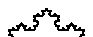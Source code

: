 \documentclass[border=5mm]{standalone}
\usepackage{luamplib}
\begin{document}
\mplibtextextlabel{enable}
\begin{mplibcode}
vardef koch_segment(expr limit, a, b) = 
    if abs(a-b) < limit:
        a 
    else:
        save p, q, r; pair p, q, r; 
        p = 1/3[a,b]; r = 2/3[a,b]; q = r rotatedabout(p, 60);
        koch_segment(limit, a, p) --
        koch_segment(limit, p, q) --
        koch_segment(limit, q, r) --
        koch_segment(limit, r, b) -- b
    fi
enddef;
vardef koch(expr level, a, b) = 
    if level = 0:
        a
    else:
        save p, q, r; pair p, q, r; 
        p = 1/3[a,b]; r = 2/3[a,b]; q = r rotatedabout(p, 60);
        koch(level-1, a, p) --
        koch(level-1, p, q) --
        koch(level-1, q, r) --
        koch(level-1, r, b) -- b
    fi
enddef;

beginfig(1);

    draw koch_segment(2, origin, 243 right); 
    draw koch(5, origin, 243 right) shifted 60 down; 

endfig;
\end{mplibcode}
\end{document}

